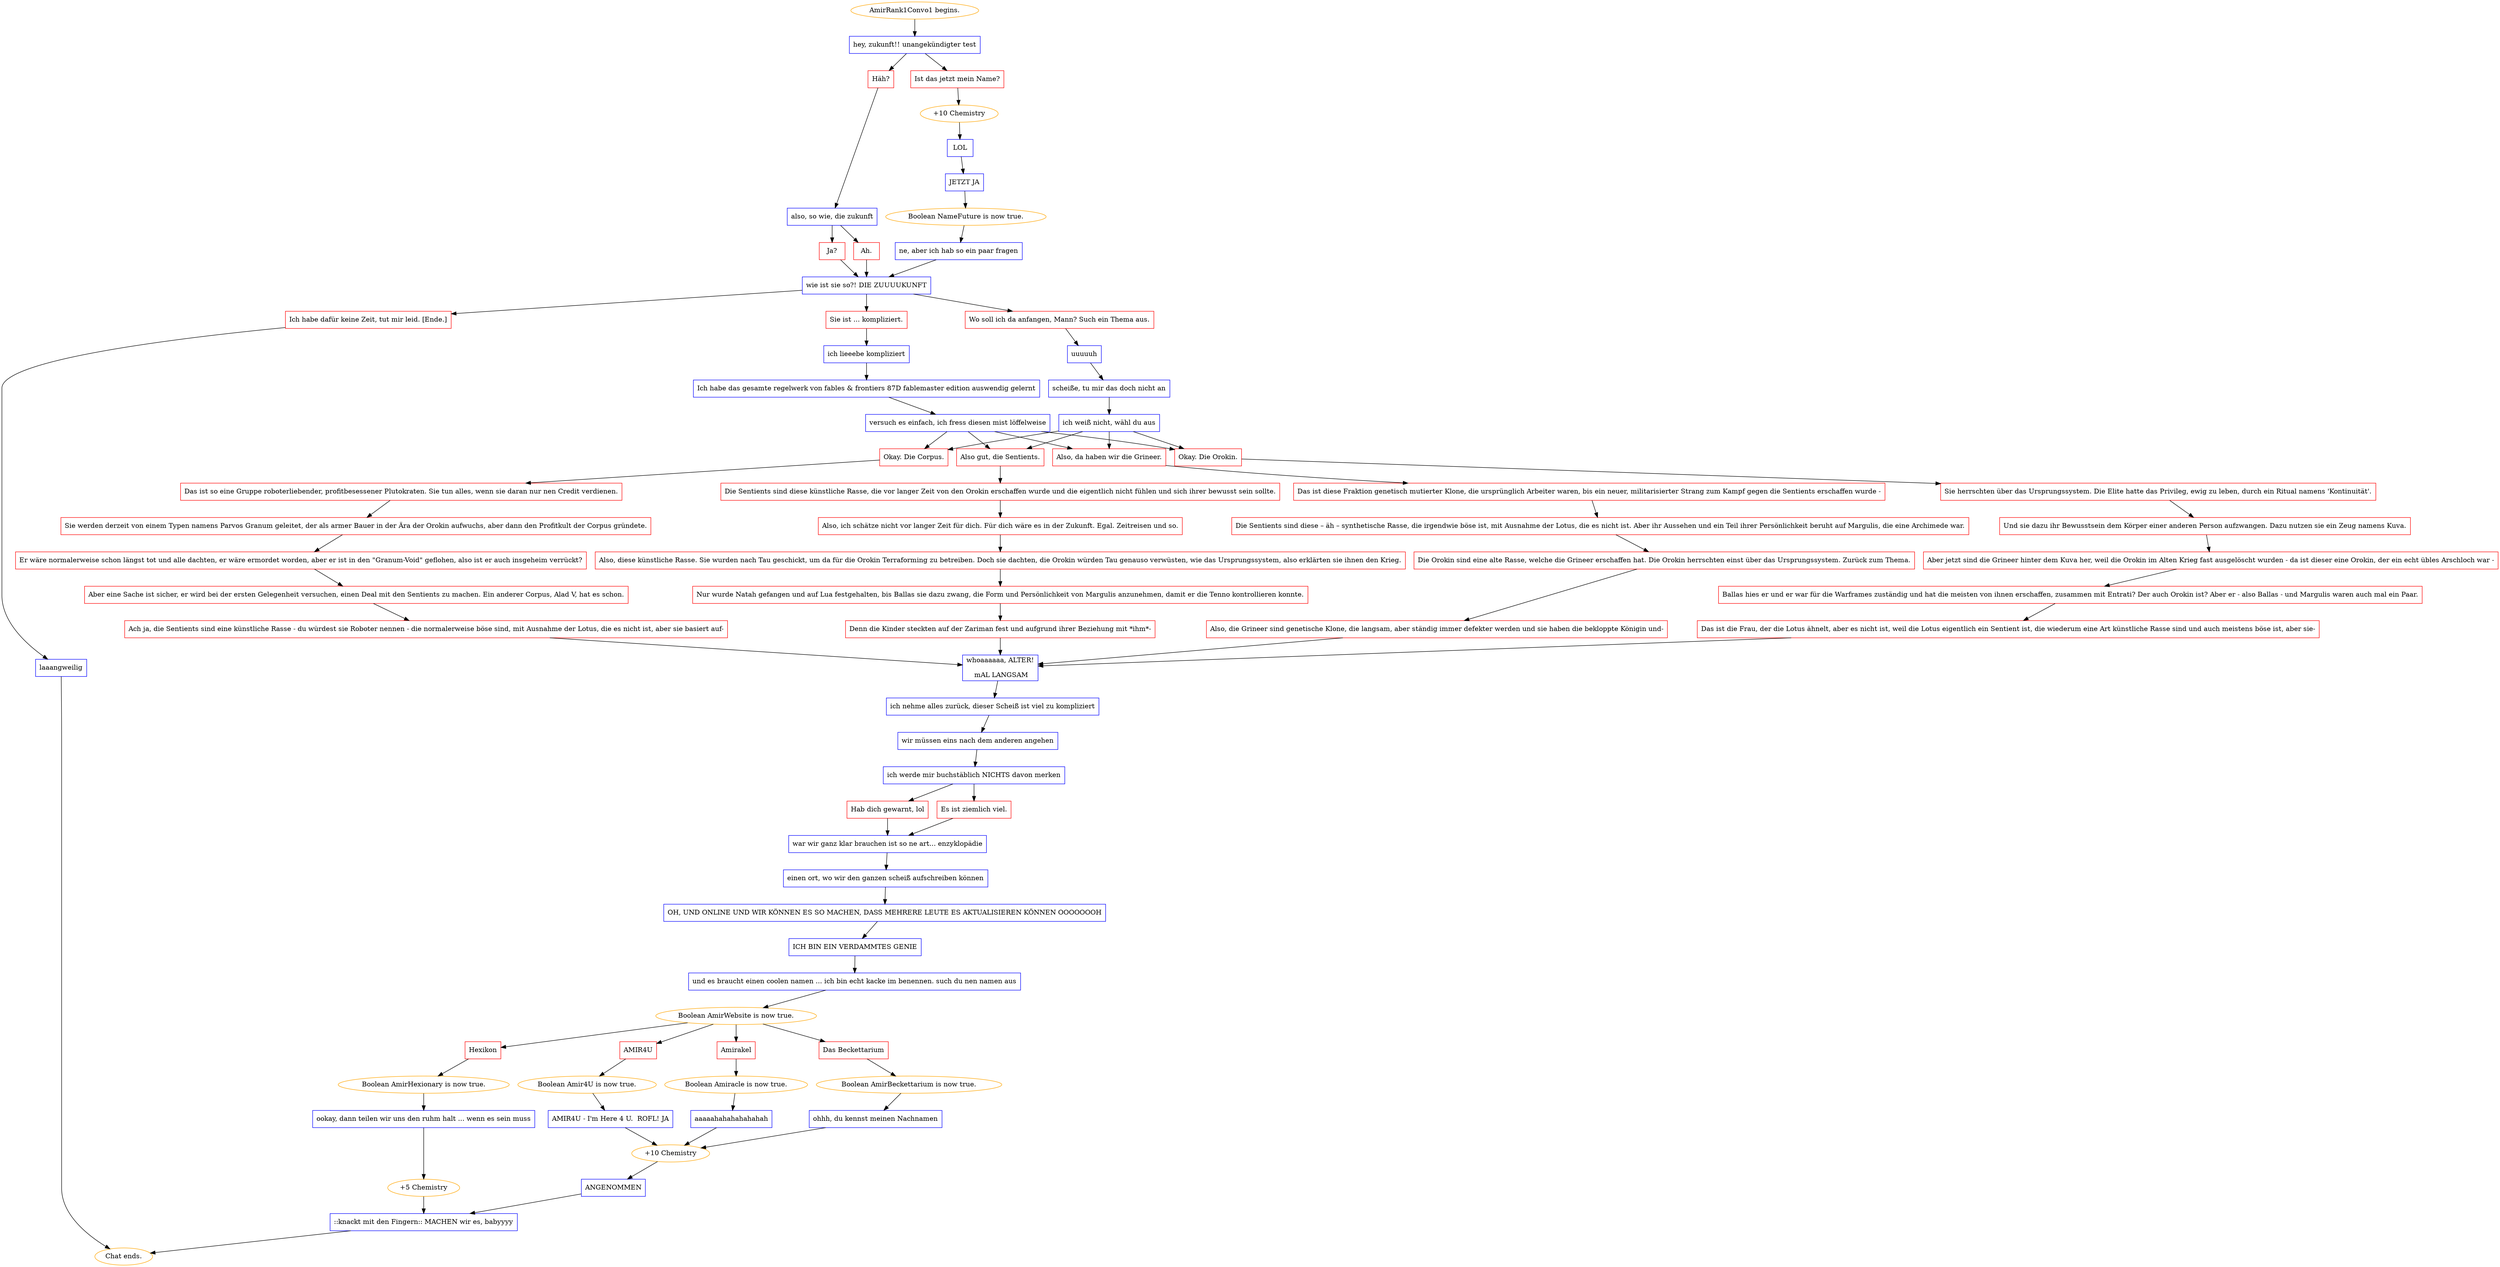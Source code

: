 digraph {
	"AmirRank1Convo1 begins." [color=orange];
		"AmirRank1Convo1 begins." -> j707080884;
	j707080884 [label="hey, zukunft!! unangekündigter test",shape=box,color=blue];
		j707080884 -> j474780034;
		j707080884 -> j1617559019;
	j474780034 [label="Häh?",shape=box,color=red];
		j474780034 -> j4060639544;
	j1617559019 [label="Ist das jetzt mein Name?",shape=box,color=red];
		j1617559019 -> j2769139412;
	j4060639544 [label="also, so wie, die zukunft",shape=box,color=blue];
		j4060639544 -> j2412274145;
		j4060639544 -> j1188297325;
	j2769139412 [label="+10 Chemistry",color=orange];
		j2769139412 -> j847868106;
	j2412274145 [label="Ah.",shape=box,color=red];
		j2412274145 -> j2135792786;
	j1188297325 [label="Ja?",shape=box,color=red];
		j1188297325 -> j2135792786;
	j847868106 [label="LOL",shape=box,color=blue];
		j847868106 -> j4281473406;
	j2135792786 [label="wie ist sie so?! DIE ZUUUUKUNFT",shape=box,color=blue];
		j2135792786 -> j3827034171;
		j2135792786 -> j2575528670;
		j2135792786 -> j2357850344;
	j4281473406 [label="JETZT JA",shape=box,color=blue];
		j4281473406 -> j224825413;
	j3827034171 [label="Wo soll ich da anfangen, Mann? Such ein Thema aus.",shape=box,color=red];
		j3827034171 -> j1509310623;
	j2575528670 [label="Sie ist ... kompliziert.",shape=box,color=red];
		j2575528670 -> j2733073320;
	j2357850344 [label="Ich habe dafür keine Zeit, tut mir leid. [Ende.]",shape=box,color=red];
		j2357850344 -> j3329691599;
	j224825413 [label="Boolean NameFuture is now true.",color=orange];
		j224825413 -> j2012495834;
	j1509310623 [label="uuuuuh",shape=box,color=blue];
		j1509310623 -> j4280973569;
	j2733073320 [label="ich lieeebe kompliziert",shape=box,color=blue];
		j2733073320 -> j1631491859;
	j3329691599 [label="laaangweilig",shape=box,color=blue];
		j3329691599 -> "Chat ends.";
	j2012495834 [label="ne, aber ich hab so ein paar fragen",shape=box,color=blue];
		j2012495834 -> j2135792786;
	j4280973569 [label="scheiße, tu mir das doch nicht an",shape=box,color=blue];
		j4280973569 -> j979663698;
	j1631491859 [label="Ich habe das gesamte regelwerk von fables & frontiers 87D fablemaster edition auswendig gelernt",shape=box,color=blue];
		j1631491859 -> j3852754751;
	"Chat ends." [color=orange];
	j979663698 [label="ich weiß nicht, wähl du aus",shape=box,color=blue];
		j979663698 -> j2924694548;
		j979663698 -> j2120884795;
		j979663698 -> j3410255446;
		j979663698 -> j2037345763;
	j3852754751 [label="versuch es einfach, ich fress diesen mist löffelweise",shape=box,color=blue];
		j3852754751 -> j2924694548;
		j3852754751 -> j2120884795;
		j3852754751 -> j3410255446;
		j3852754751 -> j2037345763;
	j2924694548 [label="Okay. Die Orokin.",shape=box,color=red];
		j2924694548 -> j2170360642;
	j2120884795 [label="Okay. Die Corpus.",shape=box,color=red];
		j2120884795 -> j2905011566;
	j3410255446 [label="Also, da haben wir die Grineer.",shape=box,color=red];
		j3410255446 -> j2630440842;
	j2037345763 [label="Also gut, die Sentients.",shape=box,color=red];
		j2037345763 -> j1704558683;
	j2170360642 [label="Sie herrschten über das Ursprungssystem. Die Elite hatte das Privileg, ewig zu leben, durch ein Ritual namens 'Kontinuität'.",shape=box,color=red];
		j2170360642 -> j4200345123;
	j2905011566 [label="Das ist so eine Gruppe roboterliebender, profitbesessener Plutokraten. Sie tun alles, wenn sie daran nur nen Credit verdienen.",shape=box,color=red];
		j2905011566 -> j346809887;
	j2630440842 [label="Das ist diese Fraktion genetisch mutierter Klone, die ursprünglich Arbeiter waren, bis ein neuer, militarisierter Strang zum Kampf gegen die Sentients erschaffen wurde -",shape=box,color=red];
		j2630440842 -> j15156277;
	j1704558683 [label="Die Sentients sind diese künstliche Rasse, die vor langer Zeit von den Orokin erschaffen wurde und die eigentlich nicht fühlen und sich ihrer bewusst sein sollte.",shape=box,color=red];
		j1704558683 -> j3754011048;
	j4200345123 [label="Und sie dazu ihr Bewusstsein dem Körper einer anderen Person aufzwangen. Dazu nutzen sie ein Zeug namens Kuva.",shape=box,color=red];
		j4200345123 -> j809618624;
	j346809887 [label="Sie werden derzeit von einem Typen namens Parvos Granum geleitet, der als armer Bauer in der Ära der Orokin aufwuchs, aber dann den Profitkult der Corpus gründete.",shape=box,color=red];
		j346809887 -> j1014740064;
	j15156277 [label="Die Sentients sind diese – äh – synthetische Rasse, die irgendwie böse ist, mit Ausnahme der Lotus, die es nicht ist. Aber ihr Aussehen und ein Teil ihrer Persönlichkeit beruht auf Margulis, die eine Archimede war.",shape=box,color=red];
		j15156277 -> j1249344530;
	j3754011048 [label="Also, ich schätze nicht vor langer Zeit für dich. Für dich wäre es in der Zukunft. Egal. Zeitreisen und so.",shape=box,color=red];
		j3754011048 -> j3636336676;
	j809618624 [label="Aber jetzt sind die Grineer hinter dem Kuva her, weil die Orokin im Alten Krieg fast ausgelöscht wurden - da ist dieser eine Orokin, der ein echt übles Arschloch war -",shape=box,color=red];
		j809618624 -> j2122775477;
	j1014740064 [label="Er wäre normalerweise schon längst tot und alle dachten, er wäre ermordet worden, aber er ist in den \"Granum-Void\" geflohen, also ist er auch insgeheim verrückt?",shape=box,color=red];
		j1014740064 -> j141026970;
	j1249344530 [label="Die Orokin sind eine alte Rasse, welche die Grineer erschaffen hat. Die Orokin herrschten einst über das Ursprungssystem. Zurück zum Thema.",shape=box,color=red];
		j1249344530 -> j3157612452;
	j3636336676 [label="Also, diese künstliche Rasse. Sie wurden nach Tau geschickt, um da für die Orokin Terraforming zu betreiben. Doch sie dachten, die Orokin würden Tau genauso verwüsten, wie das Ursprungssystem, also erklärten sie ihnen den Krieg.",shape=box,color=red];
		j3636336676 -> j3778135282;
	j2122775477 [label="Ballas hies er und er war für die Warframes zuständig und hat die meisten von ihnen erschaffen, zusammen mit Entrati? Der auch Orokin ist? Aber er - also Ballas - und Margulis waren auch mal ein Paar.",shape=box,color=red];
		j2122775477 -> j2591408776;
	j141026970 [label="Aber eine Sache ist sicher, er wird bei der ersten Gelegenheit versuchen, einen Deal mit den Sentients zu machen. Ein anderer Corpus, Alad V, hat es schon.",shape=box,color=red];
		j141026970 -> j1984116652;
	j3157612452 [label="Also, die Grineer sind genetische Klone, die langsam, aber ständig immer defekter werden und sie haben die bekloppte Königin und-",shape=box,color=red];
		j3157612452 -> j4136566105;
	j3778135282 [label="Nur wurde Natah gefangen und auf Lua festgehalten, bis Ballas sie dazu zwang, die Form und Persönlichkeit von Margulis anzunehmen, damit er die Tenno kontrollieren konnte.",shape=box,color=red];
		j3778135282 -> j2423453085;
	j2591408776 [label="Das ist die Frau, der die Lotus ähnelt, aber es nicht ist, weil die Lotus eigentlich ein Sentient ist, die wiederum eine Art künstliche Rasse sind und auch meistens böse ist, aber sie-",shape=box,color=red];
		j2591408776 -> j4136566105;
	j1984116652 [label="Ach ja, die Sentients sind eine künstliche Rasse - du würdest sie Roboter nennen - die normalerweise böse sind, mit Ausnahme der Lotus, die es nicht ist, aber sie basiert auf-",shape=box,color=red];
		j1984116652 -> j4136566105;
	j4136566105 [label="whoaaaaaa, ALTER!
 mAL LANGSAM",shape=box,color=blue];
		j4136566105 -> j952777517;
	j2423453085 [label="Denn die Kinder steckten auf der Zariman fest und aufgrund ihrer Beziehung mit *ihm*-",shape=box,color=red];
		j2423453085 -> j4136566105;
	j952777517 [label="ich nehme alles zurück, dieser Scheiß ist viel zu kompliziert",shape=box,color=blue];
		j952777517 -> j2185950729;
	j2185950729 [label="wir müssen eins nach dem anderen angehen",shape=box,color=blue];
		j2185950729 -> j1602292769;
	j1602292769 [label="ich werde mir buchstäblich NICHTS davon merken",shape=box,color=blue];
		j1602292769 -> j2444057619;
		j1602292769 -> j4081608564;
	j2444057619 [label="Hab dich gewarnt, lol",shape=box,color=red];
		j2444057619 -> j494949501;
	j4081608564 [label="Es ist ziemlich viel.",shape=box,color=red];
		j4081608564 -> j494949501;
	j494949501 [label="war wir ganz klar brauchen ist so ne art... enzyklopädie",shape=box,color=blue];
		j494949501 -> j525108450;
	j525108450 [label="einen ort, wo wir den ganzen scheiß aufschreiben können",shape=box,color=blue];
		j525108450 -> j2335599795;
	j2335599795 [label="OH, UND ONLINE UND WIR KÖNNEN ES SO MACHEN, DASS MEHRERE LEUTE ES AKTUALISIEREN KÖNNEN OOOOOOOH",shape=box,color=blue];
		j2335599795 -> j1688358202;
	j1688358202 [label="ICH BIN EIN VERDAMMTES GENIE",shape=box,color=blue];
		j1688358202 -> j282574672;
	j282574672 [label="und es braucht einen coolen namen ... ich bin echt kacke im benennen. such du nen namen aus",shape=box,color=blue];
		j282574672 -> j2827662073;
	j2827662073 [label="Boolean AmirWebsite is now true.",color=orange];
		j2827662073 -> j413188051;
		j2827662073 -> j1807194848;
		j2827662073 -> j1477648454;
		j2827662073 -> j3504766591;
	j413188051 [label="Hexikon",shape=box,color=red];
		j413188051 -> j2350335497;
	j1807194848 [label="AMIR4U",shape=box,color=red];
		j1807194848 -> j3237723040;
	j1477648454 [label="Amirakel",shape=box,color=red];
		j1477648454 -> j252393715;
	j3504766591 [label="Das Beckettarium",shape=box,color=red];
		j3504766591 -> j967886660;
	j2350335497 [label="Boolean AmirHexionary is now true.",color=orange];
		j2350335497 -> j1439868862;
	j3237723040 [label="Boolean Amir4U is now true.",color=orange];
		j3237723040 -> j3396127783;
	j252393715 [label="Boolean Amiracle is now true.",color=orange];
		j252393715 -> j2496773785;
	j967886660 [label="Boolean AmirBeckettarium is now true.",color=orange];
		j967886660 -> j3902897575;
	j1439868862 [label="ookay, dann teilen wir uns den ruhm halt ... wenn es sein muss",shape=box,color=blue];
		j1439868862 -> j1776107194;
	j3396127783 [label="AMIR4U - I'm Here 4 U.  ROFL! JA",shape=box,color=blue];
		j3396127783 -> j1664140541;
	j2496773785 [label="aaaaahahahahahahah",shape=box,color=blue];
		j2496773785 -> j1664140541;
	j3902897575 [label="ohhh, du kennst meinen Nachnamen",shape=box,color=blue];
		j3902897575 -> j1664140541;
	j1776107194 [label="+5 Chemistry",color=orange];
		j1776107194 -> j1393921282;
	j1664140541 [label="+10 Chemistry",color=orange];
		j1664140541 -> j1621189237;
	j1393921282 [label="::knackt mit den Fingern:: MACHEN wir es, babyyyy",shape=box,color=blue];
		j1393921282 -> "Chat ends.";
	j1621189237 [label="ANGENOMMEN",shape=box,color=blue];
		j1621189237 -> j1393921282;
}